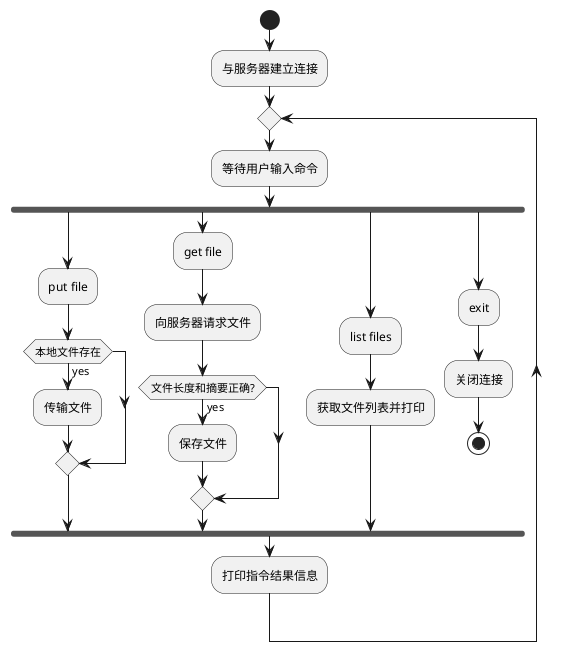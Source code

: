 @startuml
start
:与服务器建立连接;
repeat
    :等待用户输入命令;

    fork
        :put file;
        if (本地文件存在) then (yes)
            :传输文件;
        endif
    fork again
        :get file;
        :向服务器请求文件;
        if (文件长度和摘要正确?) then (yes)
            :保存文件;
        endif
    fork again
        :list files;
        :获取文件列表并打印;
    fork again
        :exit;
        :关闭连接;
        stop
    endfork

    :打印指令结果信息;

@enduml